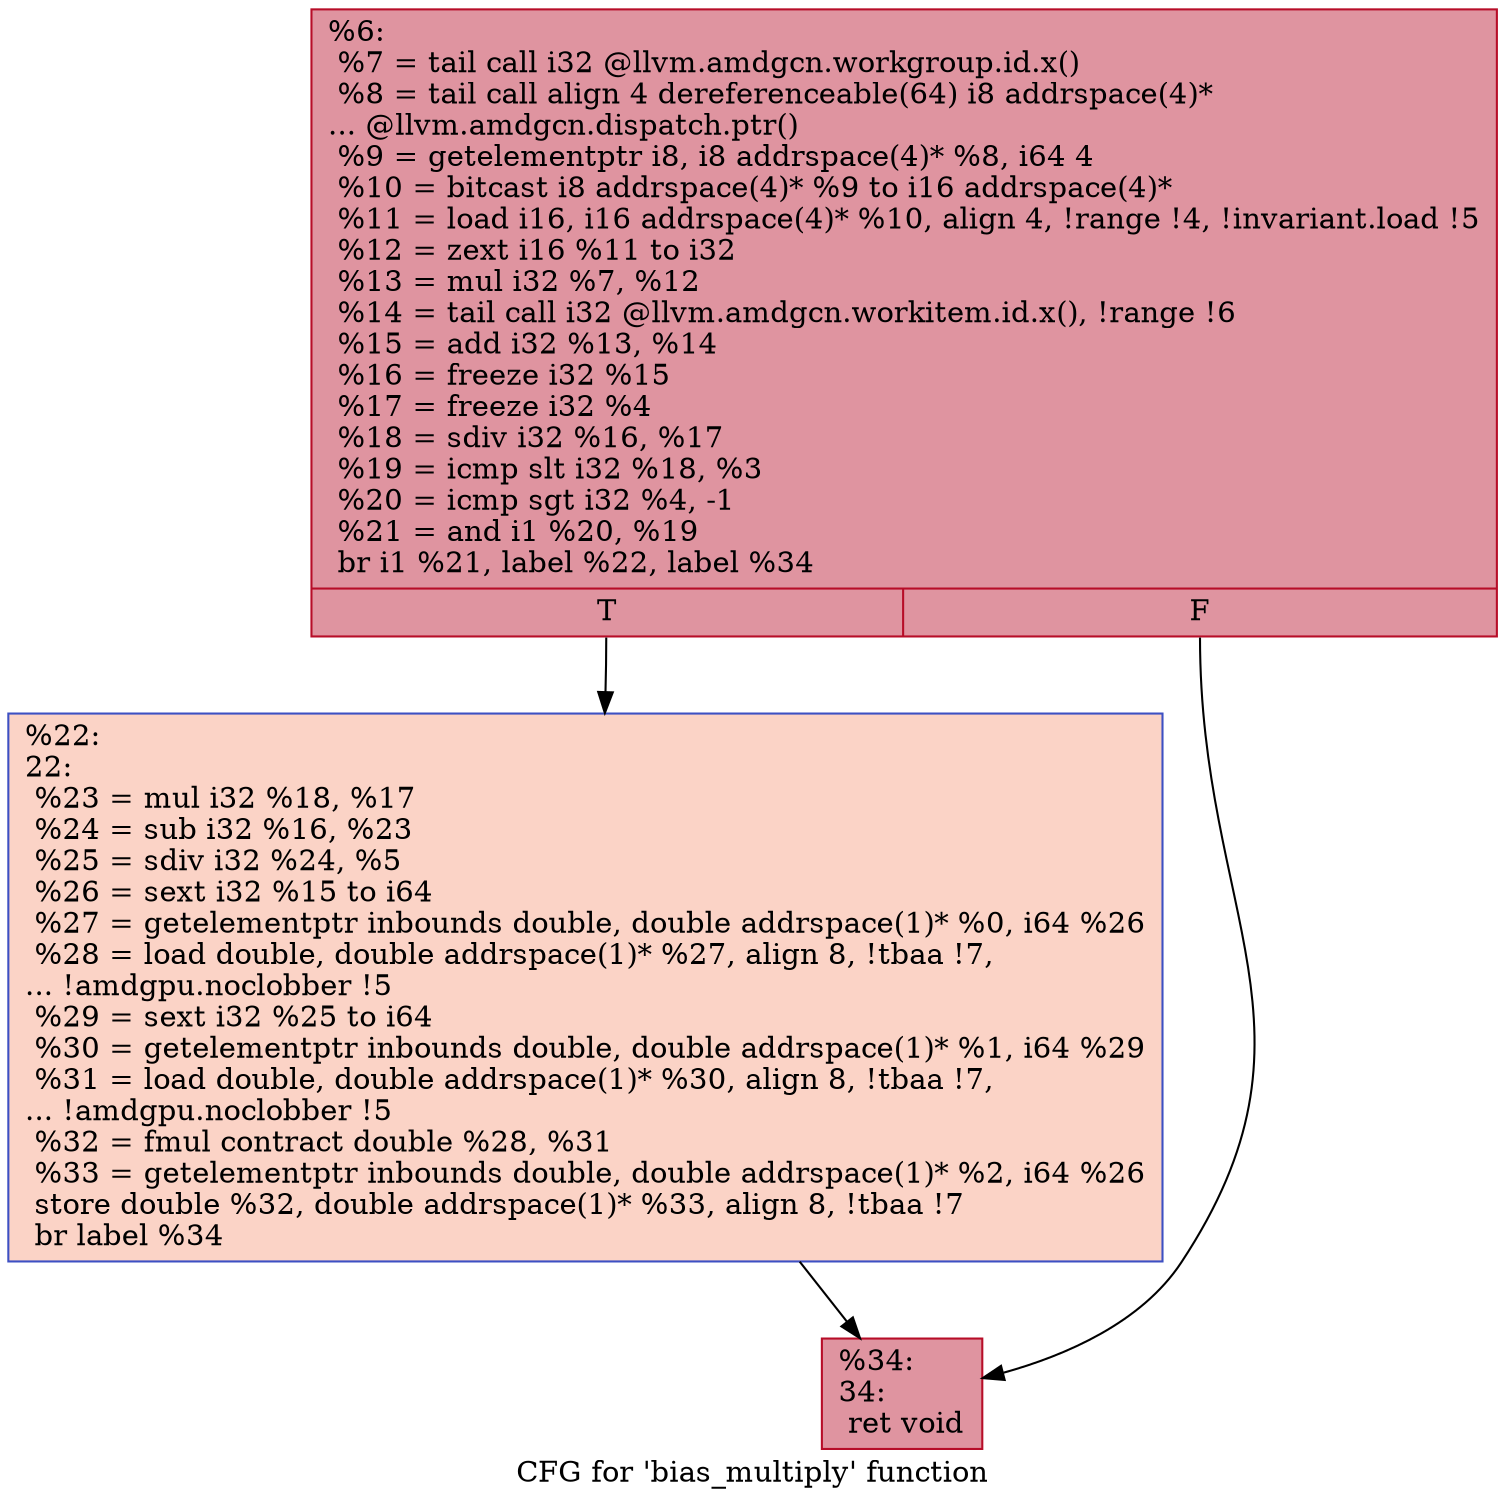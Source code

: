 digraph "CFG for 'bias_multiply' function" {
	label="CFG for 'bias_multiply' function";

	Node0x634d260 [shape=record,color="#b70d28ff", style=filled, fillcolor="#b70d2870",label="{%6:\l  %7 = tail call i32 @llvm.amdgcn.workgroup.id.x()\l  %8 = tail call align 4 dereferenceable(64) i8 addrspace(4)*\l... @llvm.amdgcn.dispatch.ptr()\l  %9 = getelementptr i8, i8 addrspace(4)* %8, i64 4\l  %10 = bitcast i8 addrspace(4)* %9 to i16 addrspace(4)*\l  %11 = load i16, i16 addrspace(4)* %10, align 4, !range !4, !invariant.load !5\l  %12 = zext i16 %11 to i32\l  %13 = mul i32 %7, %12\l  %14 = tail call i32 @llvm.amdgcn.workitem.id.x(), !range !6\l  %15 = add i32 %13, %14\l  %16 = freeze i32 %15\l  %17 = freeze i32 %4\l  %18 = sdiv i32 %16, %17\l  %19 = icmp slt i32 %18, %3\l  %20 = icmp sgt i32 %4, -1\l  %21 = and i1 %20, %19\l  br i1 %21, label %22, label %34\l|{<s0>T|<s1>F}}"];
	Node0x634d260:s0 -> Node0x634f4a0;
	Node0x634d260:s1 -> Node0x634f530;
	Node0x634f4a0 [shape=record,color="#3d50c3ff", style=filled, fillcolor="#f59c7d70",label="{%22:\l22:                                               \l  %23 = mul i32 %18, %17\l  %24 = sub i32 %16, %23\l  %25 = sdiv i32 %24, %5\l  %26 = sext i32 %15 to i64\l  %27 = getelementptr inbounds double, double addrspace(1)* %0, i64 %26\l  %28 = load double, double addrspace(1)* %27, align 8, !tbaa !7,\l... !amdgpu.noclobber !5\l  %29 = sext i32 %25 to i64\l  %30 = getelementptr inbounds double, double addrspace(1)* %1, i64 %29\l  %31 = load double, double addrspace(1)* %30, align 8, !tbaa !7,\l... !amdgpu.noclobber !5\l  %32 = fmul contract double %28, %31\l  %33 = getelementptr inbounds double, double addrspace(1)* %2, i64 %26\l  store double %32, double addrspace(1)* %33, align 8, !tbaa !7\l  br label %34\l}"];
	Node0x634f4a0 -> Node0x634f530;
	Node0x634f530 [shape=record,color="#b70d28ff", style=filled, fillcolor="#b70d2870",label="{%34:\l34:                                               \l  ret void\l}"];
}
